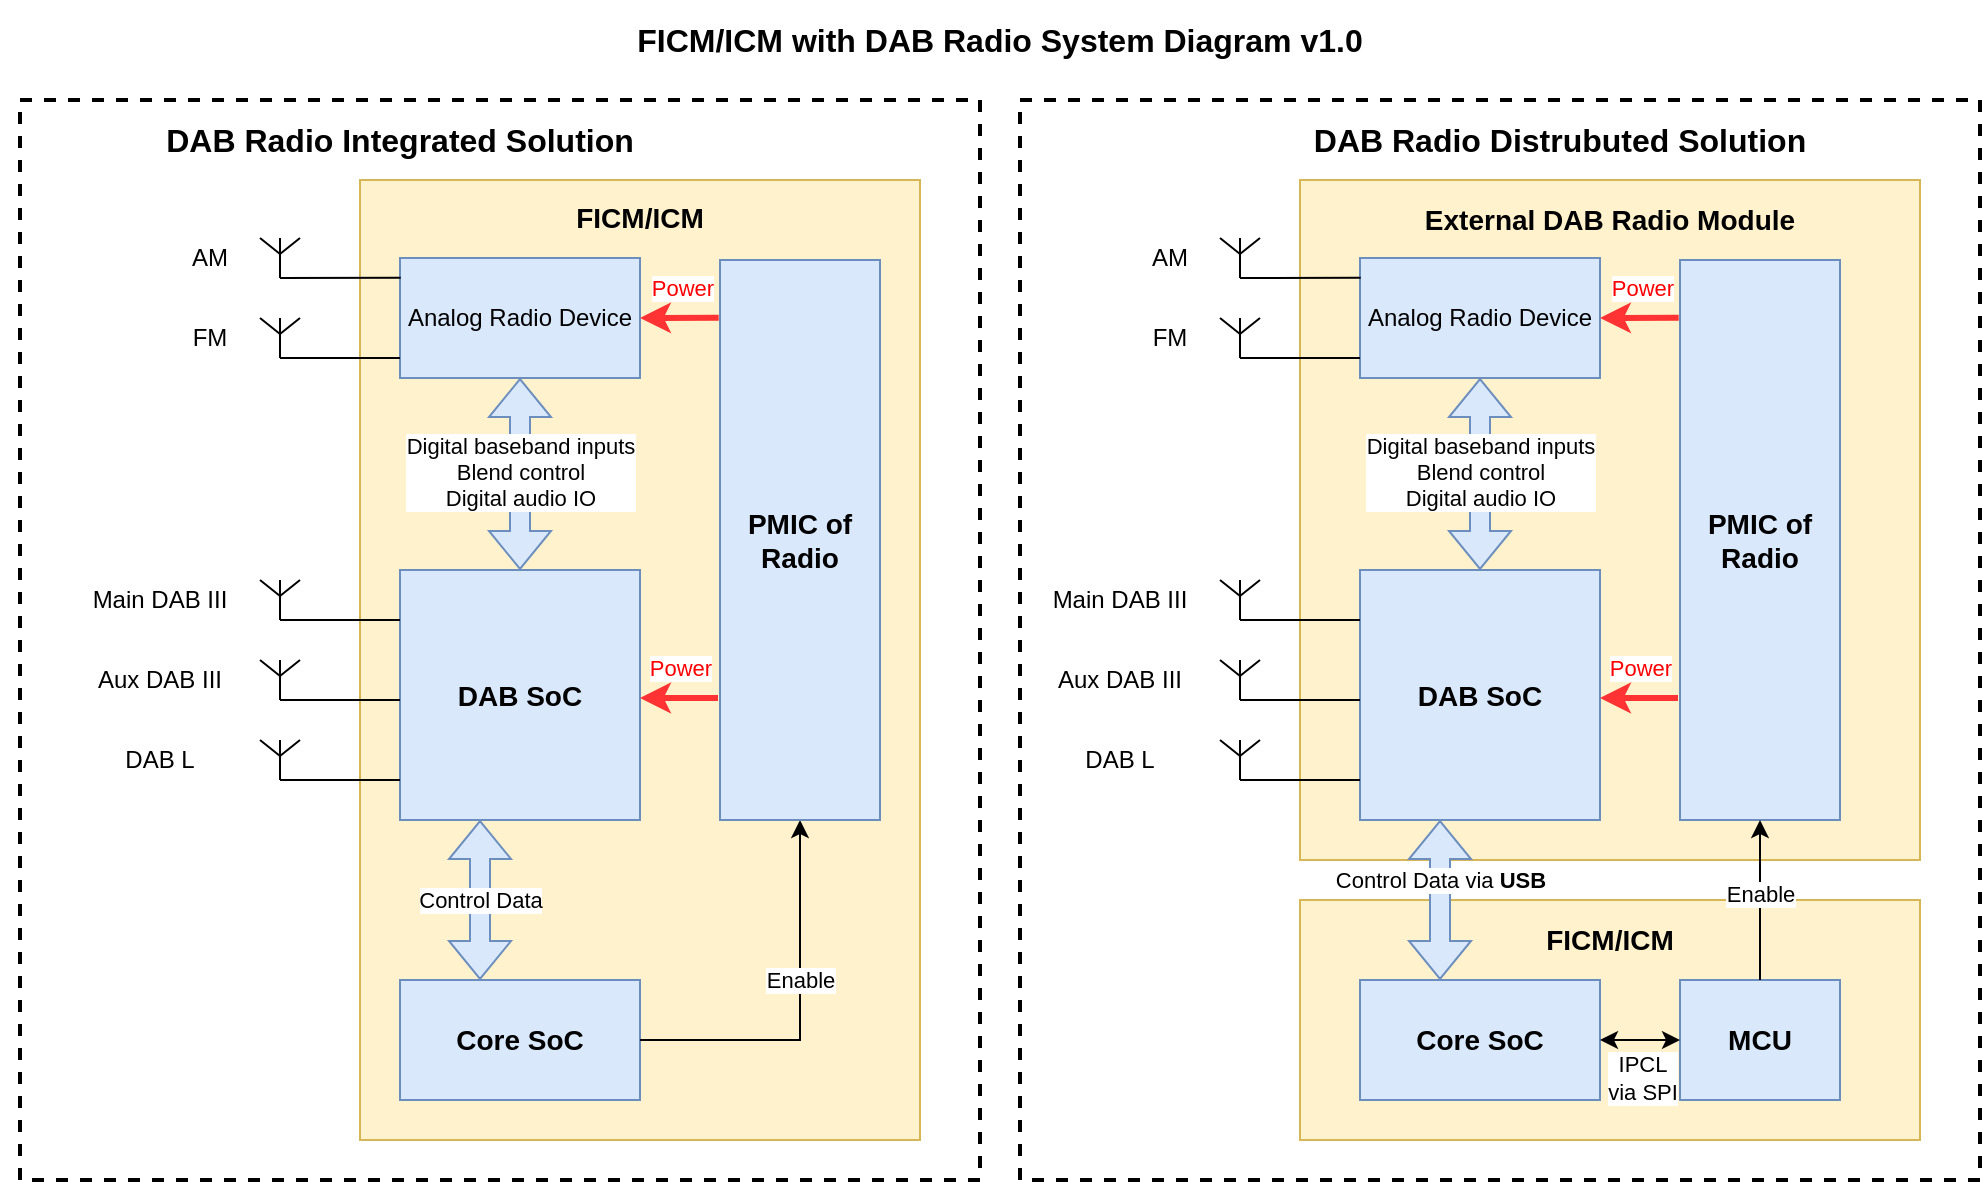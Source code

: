 <mxfile version="22.1.2" type="device">
  <diagram name="Page-1" id="ASnf5UQKjA5EwKTxF0r2">
    <mxGraphModel dx="1226" dy="780" grid="1" gridSize="10" guides="1" tooltips="1" connect="1" arrows="1" fold="1" page="1" pageScale="1" pageWidth="1100" pageHeight="850" math="0" shadow="0">
      <root>
        <mxCell id="0" />
        <mxCell id="1" parent="0" />
        <mxCell id="fjLJqy58NG3WYVYFVuVb-61" value="" style="rounded=0;whiteSpace=wrap;html=1;fillColor=none;dashed=1;strokeWidth=2;" vertex="1" parent="1">
          <mxGeometry x="550" y="60" width="480" height="540" as="geometry" />
        </mxCell>
        <mxCell id="fjLJqy58NG3WYVYFVuVb-60" value="" style="rounded=0;whiteSpace=wrap;html=1;fillColor=#fff2cc;strokeColor=#d6b656;labelPosition=center;verticalLabelPosition=top;align=center;verticalAlign=bottom;" vertex="1" parent="1">
          <mxGeometry x="690" y="100" width="310" height="340" as="geometry" />
        </mxCell>
        <mxCell id="vMYGakdIta8Ne1as9olM-33" value="" style="rounded=0;whiteSpace=wrap;html=1;fillColor=none;dashed=1;strokeWidth=2;" parent="1" vertex="1">
          <mxGeometry x="50" y="60" width="480" height="540" as="geometry" />
        </mxCell>
        <mxCell id="vMYGakdIta8Ne1as9olM-59" value="" style="rounded=0;whiteSpace=wrap;html=1;fillColor=#fff2cc;strokeColor=#d6b656;labelPosition=center;verticalLabelPosition=top;align=center;verticalAlign=bottom;" parent="1" vertex="1">
          <mxGeometry x="220" y="100" width="280" height="480" as="geometry" />
        </mxCell>
        <mxCell id="vMYGakdIta8Ne1as9olM-1" value="Core SoC" style="rounded=0;whiteSpace=wrap;html=1;fillColor=#dae8fc;strokeColor=#6c8ebf;fontSize=14;fontStyle=1" parent="1" vertex="1">
          <mxGeometry x="240" y="500" width="120" height="60" as="geometry" />
        </mxCell>
        <mxCell id="vMYGakdIta8Ne1as9olM-2" value="DAB SoC" style="rounded=0;whiteSpace=wrap;html=1;fillColor=#dae8fc;strokeColor=#6c8ebf;fontSize=14;fontStyle=1" parent="1" vertex="1">
          <mxGeometry x="240" y="295" width="120" height="125" as="geometry" />
        </mxCell>
        <mxCell id="vMYGakdIta8Ne1as9olM-4" value="" style="shape=flexArrow;endArrow=classic;startArrow=classic;html=1;rounded=0;fillColor=#dae8fc;strokeColor=#6c8ebf;" parent="1" edge="1">
          <mxGeometry width="100" height="100" relative="1" as="geometry">
            <mxPoint x="280" y="500" as="sourcePoint" />
            <mxPoint x="280" y="420" as="targetPoint" />
          </mxGeometry>
        </mxCell>
        <mxCell id="vMYGakdIta8Ne1as9olM-5" value="Control Data" style="edgeLabel;html=1;align=center;verticalAlign=middle;resizable=0;points=[];" parent="vMYGakdIta8Ne1as9olM-4" vertex="1" connectable="0">
          <mxGeometry x="0.546" y="-9" relative="1" as="geometry">
            <mxPoint x="-9" y="22" as="offset" />
          </mxGeometry>
        </mxCell>
        <mxCell id="vMYGakdIta8Ne1as9olM-6" value="" style="endArrow=classic;html=1;rounded=0;exitX=1;exitY=0.5;exitDx=0;exitDy=0;entryX=0.5;entryY=1;entryDx=0;entryDy=0;" parent="1" source="vMYGakdIta8Ne1as9olM-1" target="fjLJqy58NG3WYVYFVuVb-40" edge="1">
          <mxGeometry width="50" height="50" relative="1" as="geometry">
            <mxPoint x="330" y="555" as="sourcePoint" />
            <mxPoint x="380" y="505" as="targetPoint" />
            <Array as="points">
              <mxPoint x="440" y="530" />
            </Array>
          </mxGeometry>
        </mxCell>
        <mxCell id="vMYGakdIta8Ne1as9olM-7" value="Enable" style="edgeLabel;html=1;align=center;verticalAlign=middle;resizable=0;points=[];" parent="vMYGakdIta8Ne1as9olM-6" vertex="1" connectable="0">
          <mxGeometry x="0.222" y="-2" relative="1" as="geometry">
            <mxPoint x="-2" y="6" as="offset" />
          </mxGeometry>
        </mxCell>
        <mxCell id="vMYGakdIta8Ne1as9olM-9" value="Analog Radio Device" style="rounded=0;whiteSpace=wrap;html=1;fillColor=#dae8fc;strokeColor=#6c8ebf;" parent="1" vertex="1">
          <mxGeometry x="240" y="139" width="120" height="60" as="geometry" />
        </mxCell>
        <mxCell id="vMYGakdIta8Ne1as9olM-10" value="" style="verticalLabelPosition=bottom;shadow=0;dashed=0;align=center;html=1;verticalAlign=top;shape=mxgraph.electrical.radio.aerial_-_antenna_1;" parent="1" vertex="1">
          <mxGeometry x="170" y="129" width="20" height="20" as="geometry" />
        </mxCell>
        <mxCell id="vMYGakdIta8Ne1as9olM-11" value="" style="endArrow=none;html=1;rounded=0;exitX=0.5;exitY=1;exitDx=0;exitDy=0;exitPerimeter=0;entryX=0.003;entryY=0.165;entryDx=0;entryDy=0;entryPerimeter=0;" parent="1" source="vMYGakdIta8Ne1as9olM-10" target="vMYGakdIta8Ne1as9olM-9" edge="1">
          <mxGeometry width="50" height="50" relative="1" as="geometry">
            <mxPoint x="150" y="194" as="sourcePoint" />
            <mxPoint x="200" y="144" as="targetPoint" />
          </mxGeometry>
        </mxCell>
        <mxCell id="vMYGakdIta8Ne1as9olM-12" value="" style="verticalLabelPosition=bottom;shadow=0;dashed=0;align=center;html=1;verticalAlign=top;shape=mxgraph.electrical.radio.aerial_-_antenna_1;" parent="1" vertex="1">
          <mxGeometry x="170" y="169" width="20" height="20" as="geometry" />
        </mxCell>
        <mxCell id="vMYGakdIta8Ne1as9olM-13" value="" style="endArrow=none;html=1;rounded=0;exitX=0.5;exitY=1;exitDx=0;exitDy=0;exitPerimeter=0;entryX=0.003;entryY=0.165;entryDx=0;entryDy=0;entryPerimeter=0;" parent="1" source="vMYGakdIta8Ne1as9olM-12" edge="1">
          <mxGeometry width="50" height="50" relative="1" as="geometry">
            <mxPoint x="150" y="234" as="sourcePoint" />
            <mxPoint x="240" y="189" as="targetPoint" />
          </mxGeometry>
        </mxCell>
        <mxCell id="vMYGakdIta8Ne1as9olM-14" value="AM" style="text;strokeColor=none;align=center;fillColor=none;html=1;verticalAlign=middle;whiteSpace=wrap;rounded=0;" parent="1" vertex="1">
          <mxGeometry x="130" y="124" width="30" height="30" as="geometry" />
        </mxCell>
        <mxCell id="vMYGakdIta8Ne1as9olM-15" value="FM" style="text;strokeColor=none;align=center;fillColor=none;html=1;verticalAlign=middle;whiteSpace=wrap;rounded=0;" parent="1" vertex="1">
          <mxGeometry x="130" y="164" width="30" height="30" as="geometry" />
        </mxCell>
        <mxCell id="vMYGakdIta8Ne1as9olM-19" value="" style="endArrow=none;html=1;rounded=0;exitX=0.5;exitY=1;exitDx=0;exitDy=0;exitPerimeter=0;entryX=0.003;entryY=0.165;entryDx=0;entryDy=0;entryPerimeter=0;" parent="1" source="vMYGakdIta8Ne1as9olM-20" edge="1">
          <mxGeometry width="50" height="50" relative="1" as="geometry">
            <mxPoint x="150" y="365" as="sourcePoint" />
            <mxPoint x="240" y="320" as="targetPoint" />
          </mxGeometry>
        </mxCell>
        <mxCell id="vMYGakdIta8Ne1as9olM-20" value="" style="verticalLabelPosition=bottom;shadow=0;dashed=0;align=center;html=1;verticalAlign=top;shape=mxgraph.electrical.radio.aerial_-_antenna_1;" parent="1" vertex="1">
          <mxGeometry x="170" y="300" width="20" height="20" as="geometry" />
        </mxCell>
        <mxCell id="vMYGakdIta8Ne1as9olM-21" value="" style="endArrow=none;html=1;rounded=0;exitX=0.5;exitY=1;exitDx=0;exitDy=0;exitPerimeter=0;entryX=0.003;entryY=0.165;entryDx=0;entryDy=0;entryPerimeter=0;" parent="1" source="vMYGakdIta8Ne1as9olM-22" edge="1">
          <mxGeometry width="50" height="50" relative="1" as="geometry">
            <mxPoint x="150" y="405" as="sourcePoint" />
            <mxPoint x="240" y="360" as="targetPoint" />
          </mxGeometry>
        </mxCell>
        <mxCell id="vMYGakdIta8Ne1as9olM-22" value="" style="verticalLabelPosition=bottom;shadow=0;dashed=0;align=center;html=1;verticalAlign=top;shape=mxgraph.electrical.radio.aerial_-_antenna_1;" parent="1" vertex="1">
          <mxGeometry x="170" y="340" width="20" height="20" as="geometry" />
        </mxCell>
        <mxCell id="vMYGakdIta8Ne1as9olM-23" value="" style="endArrow=none;html=1;rounded=0;exitX=0.5;exitY=1;exitDx=0;exitDy=0;exitPerimeter=0;entryX=0.003;entryY=0.165;entryDx=0;entryDy=0;entryPerimeter=0;" parent="1" source="vMYGakdIta8Ne1as9olM-24" edge="1">
          <mxGeometry width="50" height="50" relative="1" as="geometry">
            <mxPoint x="150" y="445" as="sourcePoint" />
            <mxPoint x="240" y="400" as="targetPoint" />
          </mxGeometry>
        </mxCell>
        <mxCell id="vMYGakdIta8Ne1as9olM-24" value="" style="verticalLabelPosition=bottom;shadow=0;dashed=0;align=center;html=1;verticalAlign=top;shape=mxgraph.electrical.radio.aerial_-_antenna_1;" parent="1" vertex="1">
          <mxGeometry x="170" y="380" width="20" height="20" as="geometry" />
        </mxCell>
        <mxCell id="vMYGakdIta8Ne1as9olM-25" value="Main DAB III" style="text;strokeColor=none;align=center;fillColor=none;html=1;verticalAlign=middle;whiteSpace=wrap;rounded=0;" parent="1" vertex="1">
          <mxGeometry x="80" y="300" width="80" height="20" as="geometry" />
        </mxCell>
        <mxCell id="vMYGakdIta8Ne1as9olM-28" value="Aux DAB III" style="text;strokeColor=none;align=center;fillColor=none;html=1;verticalAlign=middle;whiteSpace=wrap;rounded=0;" parent="1" vertex="1">
          <mxGeometry x="80" y="340" width="80" height="20" as="geometry" />
        </mxCell>
        <mxCell id="vMYGakdIta8Ne1as9olM-29" value="DAB L" style="text;strokeColor=none;align=center;fillColor=none;html=1;verticalAlign=middle;whiteSpace=wrap;rounded=0;" parent="1" vertex="1">
          <mxGeometry x="80" y="380" width="80" height="20" as="geometry" />
        </mxCell>
        <mxCell id="vMYGakdIta8Ne1as9olM-30" value="" style="shape=flexArrow;endArrow=classic;startArrow=classic;html=1;rounded=0;fillColor=#dae8fc;strokeColor=#6c8ebf;entryX=0.5;entryY=1;entryDx=0;entryDy=0;" parent="1" target="vMYGakdIta8Ne1as9olM-9" edge="1">
          <mxGeometry width="100" height="100" relative="1" as="geometry">
            <mxPoint x="300" y="295" as="sourcePoint" />
            <mxPoint x="299.66" y="235" as="targetPoint" />
          </mxGeometry>
        </mxCell>
        <mxCell id="vMYGakdIta8Ne1as9olM-31" value="Digital baseband inputs&lt;br&gt;Blend control&lt;br&gt;Digital audio IO" style="edgeLabel;html=1;align=center;verticalAlign=middle;resizable=0;points=[];" parent="vMYGakdIta8Ne1as9olM-30" vertex="1" connectable="0">
          <mxGeometry x="0.546" y="-9" relative="1" as="geometry">
            <mxPoint x="-9" y="25" as="offset" />
          </mxGeometry>
        </mxCell>
        <mxCell id="vMYGakdIta8Ne1as9olM-34" value="DAB Radio Integrated Solution" style="text;strokeColor=none;align=center;fillColor=none;html=1;verticalAlign=middle;whiteSpace=wrap;rounded=0;fontSize=16;fontStyle=1" parent="1" vertex="1">
          <mxGeometry x="40" y="60" width="400" height="40" as="geometry" />
        </mxCell>
        <mxCell id="vMYGakdIta8Ne1as9olM-61" value="FICM/ICM" style="text;strokeColor=none;align=center;fillColor=none;html=1;verticalAlign=middle;whiteSpace=wrap;rounded=0;fontSize=14;fontStyle=1" parent="1" vertex="1">
          <mxGeometry x="220" y="99" width="280" height="40" as="geometry" />
        </mxCell>
        <mxCell id="vMYGakdIta8Ne1as9olM-87" value="DAB Radio Distrubuted Solution" style="text;strokeColor=none;align=center;fillColor=none;html=1;verticalAlign=middle;whiteSpace=wrap;rounded=0;fontSize=16;fontStyle=1" parent="1" vertex="1">
          <mxGeometry x="620" y="60" width="400" height="40" as="geometry" />
        </mxCell>
        <mxCell id="fjLJqy58NG3WYVYFVuVb-1" value="" style="rounded=0;whiteSpace=wrap;html=1;fillColor=#fff2cc;strokeColor=#d6b656;labelPosition=center;verticalLabelPosition=top;align=center;verticalAlign=bottom;" vertex="1" parent="1">
          <mxGeometry x="690" y="460" width="310" height="120" as="geometry" />
        </mxCell>
        <mxCell id="fjLJqy58NG3WYVYFVuVb-2" value="Core SoC" style="rounded=0;whiteSpace=wrap;html=1;fillColor=#dae8fc;strokeColor=#6c8ebf;fontSize=14;fontStyle=1" vertex="1" parent="1">
          <mxGeometry x="720" y="500" width="120" height="60" as="geometry" />
        </mxCell>
        <mxCell id="fjLJqy58NG3WYVYFVuVb-3" value="DAB SoC" style="rounded=0;whiteSpace=wrap;html=1;fillColor=#dae8fc;strokeColor=#6c8ebf;fontSize=14;fontStyle=1" vertex="1" parent="1">
          <mxGeometry x="720" y="295" width="120" height="125" as="geometry" />
        </mxCell>
        <mxCell id="fjLJqy58NG3WYVYFVuVb-8" value="Analog Radio Device" style="rounded=0;whiteSpace=wrap;html=1;fillColor=#dae8fc;strokeColor=#6c8ebf;" vertex="1" parent="1">
          <mxGeometry x="720" y="139" width="120" height="60" as="geometry" />
        </mxCell>
        <mxCell id="fjLJqy58NG3WYVYFVuVb-9" value="" style="verticalLabelPosition=bottom;shadow=0;dashed=0;align=center;html=1;verticalAlign=top;shape=mxgraph.electrical.radio.aerial_-_antenna_1;" vertex="1" parent="1">
          <mxGeometry x="650" y="129" width="20" height="20" as="geometry" />
        </mxCell>
        <mxCell id="fjLJqy58NG3WYVYFVuVb-10" value="" style="endArrow=none;html=1;rounded=0;exitX=0.5;exitY=1;exitDx=0;exitDy=0;exitPerimeter=0;entryX=0.003;entryY=0.165;entryDx=0;entryDy=0;entryPerimeter=0;" edge="1" source="fjLJqy58NG3WYVYFVuVb-9" target="fjLJqy58NG3WYVYFVuVb-8" parent="1">
          <mxGeometry width="50" height="50" relative="1" as="geometry">
            <mxPoint x="630" y="194" as="sourcePoint" />
            <mxPoint x="680" y="144" as="targetPoint" />
          </mxGeometry>
        </mxCell>
        <mxCell id="fjLJqy58NG3WYVYFVuVb-11" value="" style="verticalLabelPosition=bottom;shadow=0;dashed=0;align=center;html=1;verticalAlign=top;shape=mxgraph.electrical.radio.aerial_-_antenna_1;" vertex="1" parent="1">
          <mxGeometry x="650" y="169" width="20" height="20" as="geometry" />
        </mxCell>
        <mxCell id="fjLJqy58NG3WYVYFVuVb-12" value="" style="endArrow=none;html=1;rounded=0;exitX=0.5;exitY=1;exitDx=0;exitDy=0;exitPerimeter=0;entryX=0.003;entryY=0.165;entryDx=0;entryDy=0;entryPerimeter=0;" edge="1" source="fjLJqy58NG3WYVYFVuVb-11" parent="1">
          <mxGeometry width="50" height="50" relative="1" as="geometry">
            <mxPoint x="630" y="234" as="sourcePoint" />
            <mxPoint x="720" y="189" as="targetPoint" />
          </mxGeometry>
        </mxCell>
        <mxCell id="fjLJqy58NG3WYVYFVuVb-13" value="AM" style="text;strokeColor=none;align=center;fillColor=none;html=1;verticalAlign=middle;whiteSpace=wrap;rounded=0;" vertex="1" parent="1">
          <mxGeometry x="610" y="124" width="30" height="30" as="geometry" />
        </mxCell>
        <mxCell id="fjLJqy58NG3WYVYFVuVb-14" value="FM" style="text;strokeColor=none;align=center;fillColor=none;html=1;verticalAlign=middle;whiteSpace=wrap;rounded=0;" vertex="1" parent="1">
          <mxGeometry x="610" y="164" width="30" height="30" as="geometry" />
        </mxCell>
        <mxCell id="fjLJqy58NG3WYVYFVuVb-15" value="" style="endArrow=none;html=1;rounded=0;exitX=0.5;exitY=1;exitDx=0;exitDy=0;exitPerimeter=0;entryX=0.003;entryY=0.165;entryDx=0;entryDy=0;entryPerimeter=0;" edge="1" source="fjLJqy58NG3WYVYFVuVb-16" parent="1">
          <mxGeometry width="50" height="50" relative="1" as="geometry">
            <mxPoint x="630" y="365" as="sourcePoint" />
            <mxPoint x="720" y="320" as="targetPoint" />
          </mxGeometry>
        </mxCell>
        <mxCell id="fjLJqy58NG3WYVYFVuVb-16" value="" style="verticalLabelPosition=bottom;shadow=0;dashed=0;align=center;html=1;verticalAlign=top;shape=mxgraph.electrical.radio.aerial_-_antenna_1;" vertex="1" parent="1">
          <mxGeometry x="650" y="300" width="20" height="20" as="geometry" />
        </mxCell>
        <mxCell id="fjLJqy58NG3WYVYFVuVb-17" value="" style="endArrow=none;html=1;rounded=0;exitX=0.5;exitY=1;exitDx=0;exitDy=0;exitPerimeter=0;entryX=0.003;entryY=0.165;entryDx=0;entryDy=0;entryPerimeter=0;" edge="1" source="fjLJqy58NG3WYVYFVuVb-18" parent="1">
          <mxGeometry width="50" height="50" relative="1" as="geometry">
            <mxPoint x="630" y="405" as="sourcePoint" />
            <mxPoint x="720" y="360" as="targetPoint" />
          </mxGeometry>
        </mxCell>
        <mxCell id="fjLJqy58NG3WYVYFVuVb-18" value="" style="verticalLabelPosition=bottom;shadow=0;dashed=0;align=center;html=1;verticalAlign=top;shape=mxgraph.electrical.radio.aerial_-_antenna_1;" vertex="1" parent="1">
          <mxGeometry x="650" y="340" width="20" height="20" as="geometry" />
        </mxCell>
        <mxCell id="fjLJqy58NG3WYVYFVuVb-19" value="" style="endArrow=none;html=1;rounded=0;exitX=0.5;exitY=1;exitDx=0;exitDy=0;exitPerimeter=0;entryX=0.003;entryY=0.165;entryDx=0;entryDy=0;entryPerimeter=0;" edge="1" source="fjLJqy58NG3WYVYFVuVb-20" parent="1">
          <mxGeometry width="50" height="50" relative="1" as="geometry">
            <mxPoint x="630" y="445" as="sourcePoint" />
            <mxPoint x="720" y="400" as="targetPoint" />
          </mxGeometry>
        </mxCell>
        <mxCell id="fjLJqy58NG3WYVYFVuVb-20" value="" style="verticalLabelPosition=bottom;shadow=0;dashed=0;align=center;html=1;verticalAlign=top;shape=mxgraph.electrical.radio.aerial_-_antenna_1;" vertex="1" parent="1">
          <mxGeometry x="650" y="380" width="20" height="20" as="geometry" />
        </mxCell>
        <mxCell id="fjLJqy58NG3WYVYFVuVb-21" value="Main DAB III" style="text;strokeColor=none;align=center;fillColor=none;html=1;verticalAlign=middle;whiteSpace=wrap;rounded=0;" vertex="1" parent="1">
          <mxGeometry x="560" y="300" width="80" height="20" as="geometry" />
        </mxCell>
        <mxCell id="fjLJqy58NG3WYVYFVuVb-22" value="Aux DAB III" style="text;strokeColor=none;align=center;fillColor=none;html=1;verticalAlign=middle;whiteSpace=wrap;rounded=0;" vertex="1" parent="1">
          <mxGeometry x="560" y="340" width="80" height="20" as="geometry" />
        </mxCell>
        <mxCell id="fjLJqy58NG3WYVYFVuVb-23" value="DAB L" style="text;strokeColor=none;align=center;fillColor=none;html=1;verticalAlign=middle;whiteSpace=wrap;rounded=0;" vertex="1" parent="1">
          <mxGeometry x="560" y="380" width="80" height="20" as="geometry" />
        </mxCell>
        <mxCell id="fjLJqy58NG3WYVYFVuVb-24" value="" style="shape=flexArrow;endArrow=classic;startArrow=classic;html=1;rounded=0;fillColor=#dae8fc;strokeColor=#6c8ebf;entryX=0.5;entryY=1;entryDx=0;entryDy=0;" edge="1" target="fjLJqy58NG3WYVYFVuVb-8" parent="1">
          <mxGeometry width="100" height="100" relative="1" as="geometry">
            <mxPoint x="780" y="295" as="sourcePoint" />
            <mxPoint x="779.66" y="235" as="targetPoint" />
          </mxGeometry>
        </mxCell>
        <mxCell id="fjLJqy58NG3WYVYFVuVb-25" value="Digital baseband inputs&lt;br&gt;Blend control&lt;br&gt;Digital audio IO" style="edgeLabel;html=1;align=center;verticalAlign=middle;resizable=0;points=[];" vertex="1" connectable="0" parent="fjLJqy58NG3WYVYFVuVb-24">
          <mxGeometry x="0.546" y="-9" relative="1" as="geometry">
            <mxPoint x="-9" y="25" as="offset" />
          </mxGeometry>
        </mxCell>
        <mxCell id="fjLJqy58NG3WYVYFVuVb-26" value="FICM/ICM" style="text;strokeColor=none;align=center;fillColor=none;html=1;verticalAlign=middle;whiteSpace=wrap;rounded=0;fontSize=14;fontStyle=1" vertex="1" parent="1">
          <mxGeometry x="690" y="460" width="310" height="40" as="geometry" />
        </mxCell>
        <mxCell id="fjLJqy58NG3WYVYFVuVb-27" value="MCU" style="rounded=0;whiteSpace=wrap;html=1;fillColor=#dae8fc;strokeColor=#6c8ebf;fontSize=14;fontStyle=1" vertex="1" parent="1">
          <mxGeometry x="880" y="500" width="80" height="60" as="geometry" />
        </mxCell>
        <mxCell id="fjLJqy58NG3WYVYFVuVb-29" value="" style="shape=flexArrow;endArrow=classic;startArrow=classic;html=1;rounded=0;fillColor=#dae8fc;strokeColor=#6c8ebf;" edge="1" parent="1">
          <mxGeometry width="100" height="100" relative="1" as="geometry">
            <mxPoint x="760" y="500" as="sourcePoint" />
            <mxPoint x="760" y="420" as="targetPoint" />
          </mxGeometry>
        </mxCell>
        <mxCell id="fjLJqy58NG3WYVYFVuVb-30" value="Control Data via &lt;b&gt;USB&lt;/b&gt;" style="edgeLabel;html=1;align=center;verticalAlign=middle;resizable=0;points=[];" vertex="1" connectable="0" parent="fjLJqy58NG3WYVYFVuVb-29">
          <mxGeometry x="0.546" y="-9" relative="1" as="geometry">
            <mxPoint x="-9" y="12" as="offset" />
          </mxGeometry>
        </mxCell>
        <mxCell id="fjLJqy58NG3WYVYFVuVb-31" value="" style="endArrow=classic;html=1;rounded=0;exitX=1;exitY=0.5;exitDx=0;exitDy=0;entryX=0;entryY=0.5;entryDx=0;entryDy=0;startArrow=classic;startFill=1;" edge="1" parent="1" source="fjLJqy58NG3WYVYFVuVb-2" target="fjLJqy58NG3WYVYFVuVb-27">
          <mxGeometry width="50" height="50" relative="1" as="geometry">
            <mxPoint x="630" y="559" as="sourcePoint" />
            <mxPoint x="630" y="481" as="targetPoint" />
          </mxGeometry>
        </mxCell>
        <mxCell id="fjLJqy58NG3WYVYFVuVb-32" value="IPCL&lt;br&gt;via SPI" style="edgeLabel;html=1;align=center;verticalAlign=middle;resizable=0;points=[];" vertex="1" connectable="0" parent="fjLJqy58NG3WYVYFVuVb-31">
          <mxGeometry x="0.222" y="-2" relative="1" as="geometry">
            <mxPoint x="-4" y="17" as="offset" />
          </mxGeometry>
        </mxCell>
        <mxCell id="fjLJqy58NG3WYVYFVuVb-38" value="External DAB Radio Module" style="text;strokeColor=none;align=center;fillColor=none;html=1;verticalAlign=middle;whiteSpace=wrap;rounded=0;fontSize=14;fontStyle=1" vertex="1" parent="1">
          <mxGeometry x="690" y="100" width="310" height="40" as="geometry" />
        </mxCell>
        <mxCell id="fjLJqy58NG3WYVYFVuVb-40" value="PMIC of Radio" style="rounded=0;whiteSpace=wrap;html=1;fillColor=#dae8fc;strokeColor=#6c8ebf;fontSize=14;fontStyle=1" vertex="1" parent="1">
          <mxGeometry x="400" y="140" width="80" height="280" as="geometry" />
        </mxCell>
        <mxCell id="fjLJqy58NG3WYVYFVuVb-42" value="" style="endArrow=classic;html=1;rounded=0;exitX=-0.008;exitY=0.103;exitDx=0;exitDy=0;exitPerimeter=0;entryX=1;entryY=0.5;entryDx=0;entryDy=0;strokeWidth=3;strokeColor=#FF3333;" edge="1" parent="1" source="fjLJqy58NG3WYVYFVuVb-40" target="vMYGakdIta8Ne1as9olM-9">
          <mxGeometry width="50" height="50" relative="1" as="geometry">
            <mxPoint x="539.28" y="488.25" as="sourcePoint" />
            <mxPoint x="539.28" y="410.25" as="targetPoint" />
          </mxGeometry>
        </mxCell>
        <mxCell id="fjLJqy58NG3WYVYFVuVb-43" value="Power" style="edgeLabel;html=1;align=center;verticalAlign=middle;resizable=0;points=[];fontColor=#FF0000;" vertex="1" connectable="0" parent="fjLJqy58NG3WYVYFVuVb-42">
          <mxGeometry x="0.222" y="-2" relative="1" as="geometry">
            <mxPoint x="5" y="-13" as="offset" />
          </mxGeometry>
        </mxCell>
        <mxCell id="fjLJqy58NG3WYVYFVuVb-44" value="" style="endArrow=classic;html=1;rounded=0;exitX=-0.008;exitY=0.103;exitDx=0;exitDy=0;exitPerimeter=0;entryX=1;entryY=0.5;entryDx=0;entryDy=0;strokeWidth=3;strokeColor=#FF3333;" edge="1" parent="1">
          <mxGeometry width="50" height="50" relative="1" as="geometry">
            <mxPoint x="399" y="359" as="sourcePoint" />
            <mxPoint x="360" y="359" as="targetPoint" />
          </mxGeometry>
        </mxCell>
        <mxCell id="fjLJqy58NG3WYVYFVuVb-45" value="Power" style="edgeLabel;html=1;align=center;verticalAlign=middle;resizable=0;points=[];fontColor=#FF0000;" vertex="1" connectable="0" parent="fjLJqy58NG3WYVYFVuVb-44">
          <mxGeometry x="0.222" y="-2" relative="1" as="geometry">
            <mxPoint x="5" y="-13" as="offset" />
          </mxGeometry>
        </mxCell>
        <mxCell id="fjLJqy58NG3WYVYFVuVb-47" value="PMIC of Radio" style="rounded=0;whiteSpace=wrap;html=1;fillColor=#dae8fc;strokeColor=#6c8ebf;fontSize=14;fontStyle=1" vertex="1" parent="1">
          <mxGeometry x="880" y="140" width="80" height="280" as="geometry" />
        </mxCell>
        <mxCell id="fjLJqy58NG3WYVYFVuVb-48" value="" style="endArrow=classic;html=1;rounded=0;exitX=-0.008;exitY=0.103;exitDx=0;exitDy=0;exitPerimeter=0;entryX=1;entryY=0.5;entryDx=0;entryDy=0;strokeWidth=3;strokeColor=#FF3333;" edge="1" source="fjLJqy58NG3WYVYFVuVb-47" parent="1">
          <mxGeometry width="50" height="50" relative="1" as="geometry">
            <mxPoint x="1019.28" y="488.25" as="sourcePoint" />
            <mxPoint x="840" y="169" as="targetPoint" />
          </mxGeometry>
        </mxCell>
        <mxCell id="fjLJqy58NG3WYVYFVuVb-49" value="Power" style="edgeLabel;html=1;align=center;verticalAlign=middle;resizable=0;points=[];fontColor=#FF0000;" vertex="1" connectable="0" parent="fjLJqy58NG3WYVYFVuVb-48">
          <mxGeometry x="0.222" y="-2" relative="1" as="geometry">
            <mxPoint x="5" y="-13" as="offset" />
          </mxGeometry>
        </mxCell>
        <mxCell id="fjLJqy58NG3WYVYFVuVb-50" value="" style="endArrow=classic;html=1;rounded=0;exitX=-0.008;exitY=0.103;exitDx=0;exitDy=0;exitPerimeter=0;entryX=1;entryY=0.5;entryDx=0;entryDy=0;strokeWidth=3;strokeColor=#FF3333;" edge="1" parent="1">
          <mxGeometry width="50" height="50" relative="1" as="geometry">
            <mxPoint x="879" y="359" as="sourcePoint" />
            <mxPoint x="840" y="359" as="targetPoint" />
          </mxGeometry>
        </mxCell>
        <mxCell id="fjLJqy58NG3WYVYFVuVb-51" value="Power" style="edgeLabel;html=1;align=center;verticalAlign=middle;resizable=0;points=[];fontColor=#FF0000;" vertex="1" connectable="0" parent="fjLJqy58NG3WYVYFVuVb-50">
          <mxGeometry x="0.222" y="-2" relative="1" as="geometry">
            <mxPoint x="5" y="-13" as="offset" />
          </mxGeometry>
        </mxCell>
        <mxCell id="fjLJqy58NG3WYVYFVuVb-52" value="" style="endArrow=classic;html=1;rounded=0;exitX=0.5;exitY=0;exitDx=0;exitDy=0;entryX=0.5;entryY=1;entryDx=0;entryDy=0;" edge="1" parent="1" source="fjLJqy58NG3WYVYFVuVb-27" target="fjLJqy58NG3WYVYFVuVb-47">
          <mxGeometry width="50" height="50" relative="1" as="geometry">
            <mxPoint x="950" y="395" as="sourcePoint" />
            <mxPoint x="1030" y="285" as="targetPoint" />
            <Array as="points" />
          </mxGeometry>
        </mxCell>
        <mxCell id="fjLJqy58NG3WYVYFVuVb-53" value="Enable" style="edgeLabel;html=1;align=center;verticalAlign=middle;resizable=0;points=[];" vertex="1" connectable="0" parent="fjLJqy58NG3WYVYFVuVb-52">
          <mxGeometry x="0.222" y="-2" relative="1" as="geometry">
            <mxPoint x="-2" y="6" as="offset" />
          </mxGeometry>
        </mxCell>
        <mxCell id="fjLJqy58NG3WYVYFVuVb-62" value="FICM/ICM with DAB Radio System Diagram v1.0" style="text;strokeColor=none;align=center;fillColor=none;html=1;verticalAlign=middle;whiteSpace=wrap;rounded=0;fontSize=16;fontStyle=1" vertex="1" parent="1">
          <mxGeometry x="50" y="10" width="980" height="40" as="geometry" />
        </mxCell>
      </root>
    </mxGraphModel>
  </diagram>
</mxfile>
